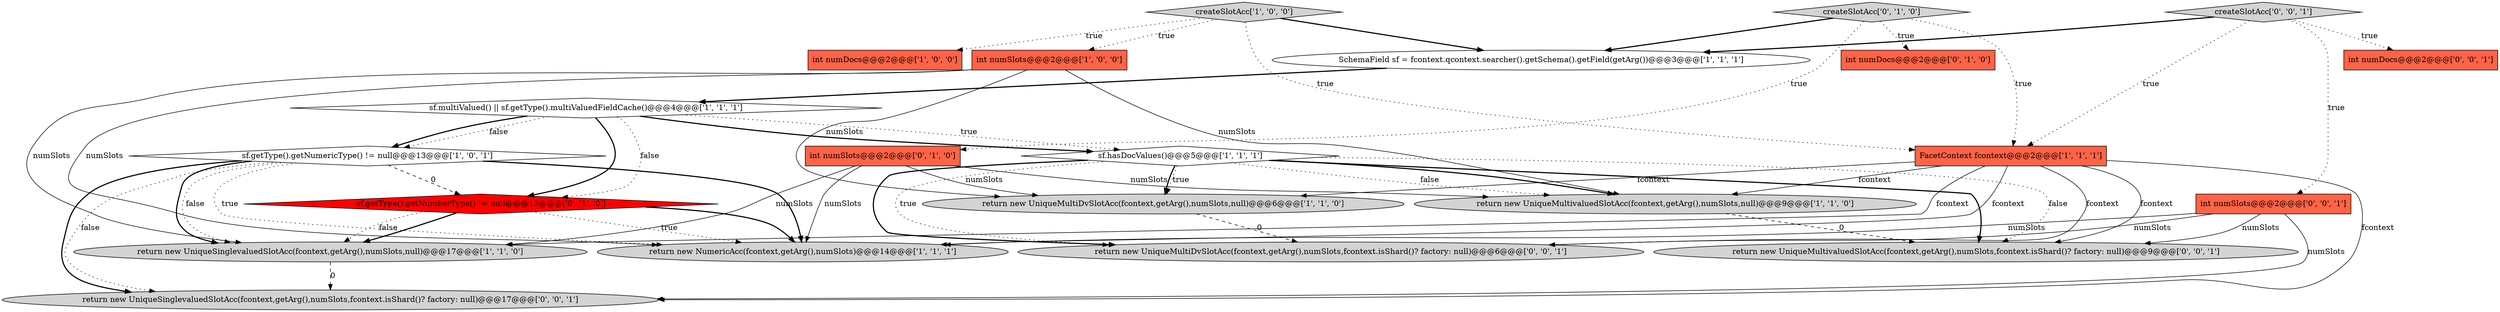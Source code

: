 digraph {
7 [style = filled, label = "int numSlots@@@2@@@['1', '0', '0']", fillcolor = tomato, shape = box image = "AAA0AAABBB1BBB"];
13 [style = filled, label = "sf.getType().getNumberType() != null@@@13@@@['0', '1', '0']", fillcolor = red, shape = diamond image = "AAA1AAABBB2BBB"];
18 [style = filled, label = "return new UniqueMultivaluedSlotAcc(fcontext,getArg(),numSlots,fcontext.isShard()? factory: null)@@@9@@@['0', '0', '1']", fillcolor = lightgray, shape = ellipse image = "AAA0AAABBB3BBB"];
21 [style = filled, label = "int numDocs@@@2@@@['0', '0', '1']", fillcolor = tomato, shape = box image = "AAA0AAABBB3BBB"];
9 [style = filled, label = "return new NumericAcc(fcontext,getArg(),numSlots)@@@14@@@['1', '1', '1']", fillcolor = lightgray, shape = ellipse image = "AAA0AAABBB1BBB"];
15 [style = filled, label = "createSlotAcc['0', '1', '0']", fillcolor = lightgray, shape = diamond image = "AAA0AAABBB2BBB"];
17 [style = filled, label = "int numSlots@@@2@@@['0', '0', '1']", fillcolor = tomato, shape = box image = "AAA0AAABBB3BBB"];
12 [style = filled, label = "int numDocs@@@2@@@['0', '1', '0']", fillcolor = tomato, shape = box image = "AAA0AAABBB2BBB"];
1 [style = filled, label = "sf.hasDocValues()@@@5@@@['1', '1', '1']", fillcolor = white, shape = diamond image = "AAA0AAABBB1BBB"];
5 [style = filled, label = "return new UniqueSinglevaluedSlotAcc(fcontext,getArg(),numSlots,null)@@@17@@@['1', '1', '0']", fillcolor = lightgray, shape = ellipse image = "AAA0AAABBB1BBB"];
10 [style = filled, label = "return new UniqueMultivaluedSlotAcc(fcontext,getArg(),numSlots,null)@@@9@@@['1', '1', '0']", fillcolor = lightgray, shape = ellipse image = "AAA0AAABBB1BBB"];
11 [style = filled, label = "FacetContext fcontext@@@2@@@['1', '1', '1']", fillcolor = tomato, shape = box image = "AAA0AAABBB1BBB"];
2 [style = filled, label = "SchemaField sf = fcontext.qcontext.searcher().getSchema().getField(getArg())@@@3@@@['1', '1', '1']", fillcolor = white, shape = ellipse image = "AAA0AAABBB1BBB"];
16 [style = filled, label = "createSlotAcc['0', '0', '1']", fillcolor = lightgray, shape = diamond image = "AAA0AAABBB3BBB"];
0 [style = filled, label = "return new UniqueMultiDvSlotAcc(fcontext,getArg(),numSlots,null)@@@6@@@['1', '1', '0']", fillcolor = lightgray, shape = ellipse image = "AAA0AAABBB1BBB"];
20 [style = filled, label = "return new UniqueMultiDvSlotAcc(fcontext,getArg(),numSlots,fcontext.isShard()? factory: null)@@@6@@@['0', '0', '1']", fillcolor = lightgray, shape = ellipse image = "AAA0AAABBB3BBB"];
3 [style = filled, label = "createSlotAcc['1', '0', '0']", fillcolor = lightgray, shape = diamond image = "AAA0AAABBB1BBB"];
19 [style = filled, label = "return new UniqueSinglevaluedSlotAcc(fcontext,getArg(),numSlots,fcontext.isShard()? factory: null)@@@17@@@['0', '0', '1']", fillcolor = lightgray, shape = ellipse image = "AAA0AAABBB3BBB"];
6 [style = filled, label = "int numDocs@@@2@@@['1', '0', '0']", fillcolor = tomato, shape = box image = "AAA0AAABBB1BBB"];
8 [style = filled, label = "sf.multiValued() || sf.getType().multiValuedFieldCache()@@@4@@@['1', '1', '1']", fillcolor = white, shape = diamond image = "AAA0AAABBB1BBB"];
14 [style = filled, label = "int numSlots@@@2@@@['0', '1', '0']", fillcolor = tomato, shape = box image = "AAA0AAABBB2BBB"];
4 [style = filled, label = "sf.getType().getNumericType() != null@@@13@@@['1', '0', '1']", fillcolor = white, shape = diamond image = "AAA0AAABBB1BBB"];
3->11 [style = dotted, label="true"];
4->9 [style = bold, label=""];
15->2 [style = bold, label=""];
3->7 [style = dotted, label="true"];
14->0 [style = solid, label="numSlots"];
11->9 [style = solid, label="fcontext"];
11->20 [style = solid, label="fcontext"];
7->0 [style = solid, label="numSlots"];
8->13 [style = dotted, label="false"];
4->19 [style = dotted, label="false"];
16->17 [style = dotted, label="true"];
11->0 [style = solid, label="fcontext"];
4->19 [style = bold, label=""];
4->5 [style = dotted, label="false"];
14->10 [style = solid, label="numSlots"];
1->20 [style = bold, label=""];
11->10 [style = solid, label="fcontext"];
8->4 [style = dotted, label="false"];
7->10 [style = solid, label="numSlots"];
1->18 [style = bold, label=""];
13->5 [style = dotted, label="false"];
1->0 [style = bold, label=""];
16->2 [style = bold, label=""];
3->6 [style = dotted, label="true"];
15->14 [style = dotted, label="true"];
0->20 [style = dashed, label="0"];
10->18 [style = dashed, label="0"];
8->1 [style = bold, label=""];
8->1 [style = dotted, label="true"];
17->9 [style = solid, label="numSlots"];
1->10 [style = dotted, label="false"];
11->5 [style = solid, label="fcontext"];
3->2 [style = bold, label=""];
7->5 [style = solid, label="numSlots"];
11->19 [style = solid, label="fcontext"];
5->19 [style = dashed, label="0"];
15->11 [style = dotted, label="true"];
13->5 [style = bold, label=""];
15->12 [style = dotted, label="true"];
16->21 [style = dotted, label="true"];
11->18 [style = solid, label="fcontext"];
17->18 [style = solid, label="numSlots"];
8->4 [style = bold, label=""];
13->9 [style = bold, label=""];
1->0 [style = dotted, label="true"];
4->9 [style = dotted, label="true"];
4->13 [style = dashed, label="0"];
1->10 [style = bold, label=""];
14->9 [style = solid, label="numSlots"];
7->9 [style = solid, label="numSlots"];
17->19 [style = solid, label="numSlots"];
14->5 [style = solid, label="numSlots"];
4->5 [style = bold, label=""];
1->20 [style = dotted, label="true"];
1->18 [style = dotted, label="false"];
16->11 [style = dotted, label="true"];
8->13 [style = bold, label=""];
2->8 [style = bold, label=""];
17->20 [style = solid, label="numSlots"];
13->9 [style = dotted, label="true"];
}
